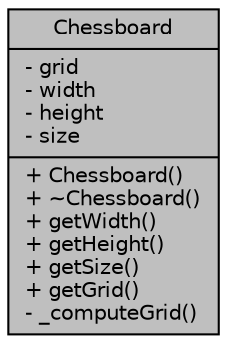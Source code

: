 digraph "Chessboard"
{
 // INTERACTIVE_SVG=YES
 // LATEX_PDF_SIZE
  edge [fontname="Helvetica",fontsize="10",labelfontname="Helvetica",labelfontsize="10"];
  node [fontname="Helvetica",fontsize="10",shape=record];
  Node1 [label="{Chessboard\n|- grid\l- width\l- height\l- size\l|+ Chessboard()\l+ ~Chessboard()\l+ getWidth()\l+ getHeight()\l+ getSize()\l+ getGrid()\l- _computeGrid()\l}",height=0.2,width=0.4,color="black", fillcolor="grey75", style="filled", fontcolor="black",tooltip="Creation of chessboard."];
}

